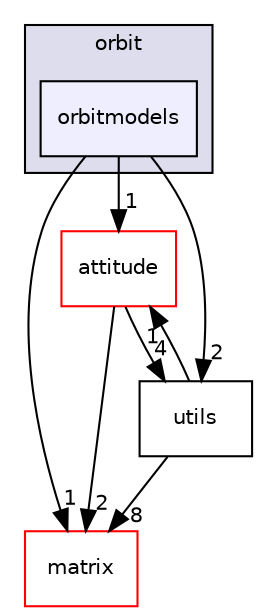 digraph "orbitmodels" {
  compound=true
  node [ fontsize="10", fontname="Helvetica"];
  edge [ labelfontsize="10", labelfontname="Helvetica"];
  subgraph clusterdir_392744e470e3e5dbf93993e14232aa19 {
    graph [ bgcolor="#ddddee", pencolor="black", label="orbit" fontname="Helvetica", fontsize="10", URL="dir_392744e470e3e5dbf93993e14232aa19.html"]
  dir_6460dfeb260effe26aa264c77f0bb1b9 [shape=box, label="orbitmodels", style="filled", fillcolor="#eeeeff", pencolor="black", URL="dir_6460dfeb260effe26aa264c77f0bb1b9.html"];
  }
  dir_40d7732de2983c682bb99d86585a563c [shape=box label="matrix" fillcolor="white" style="filled" color="red" URL="dir_40d7732de2983c682bb99d86585a563c.html"];
  dir_c55b91a86a3413cc678b3a37c553022c [shape=box label="attitude" fillcolor="white" style="filled" color="red" URL="dir_c55b91a86a3413cc678b3a37c553022c.html"];
  dir_313caf1132e152dd9b58bea13a4052ca [shape=box label="utils" URL="dir_313caf1132e152dd9b58bea13a4052ca.html"];
  dir_6460dfeb260effe26aa264c77f0bb1b9->dir_40d7732de2983c682bb99d86585a563c [headlabel="1", labeldistance=1.5 headhref="dir_000020_000002.html"];
  dir_6460dfeb260effe26aa264c77f0bb1b9->dir_c55b91a86a3413cc678b3a37c553022c [headlabel="1", labeldistance=1.5 headhref="dir_000020_000004.html"];
  dir_6460dfeb260effe26aa264c77f0bb1b9->dir_313caf1132e152dd9b58bea13a4052ca [headlabel="2", labeldistance=1.5 headhref="dir_000020_000011.html"];
  dir_c55b91a86a3413cc678b3a37c553022c->dir_40d7732de2983c682bb99d86585a563c [headlabel="2", labeldistance=1.5 headhref="dir_000004_000002.html"];
  dir_c55b91a86a3413cc678b3a37c553022c->dir_313caf1132e152dd9b58bea13a4052ca [headlabel="4", labeldistance=1.5 headhref="dir_000004_000011.html"];
  dir_313caf1132e152dd9b58bea13a4052ca->dir_40d7732de2983c682bb99d86585a563c [headlabel="8", labeldistance=1.5 headhref="dir_000011_000002.html"];
  dir_313caf1132e152dd9b58bea13a4052ca->dir_c55b91a86a3413cc678b3a37c553022c [headlabel="1", labeldistance=1.5 headhref="dir_000011_000004.html"];
}
